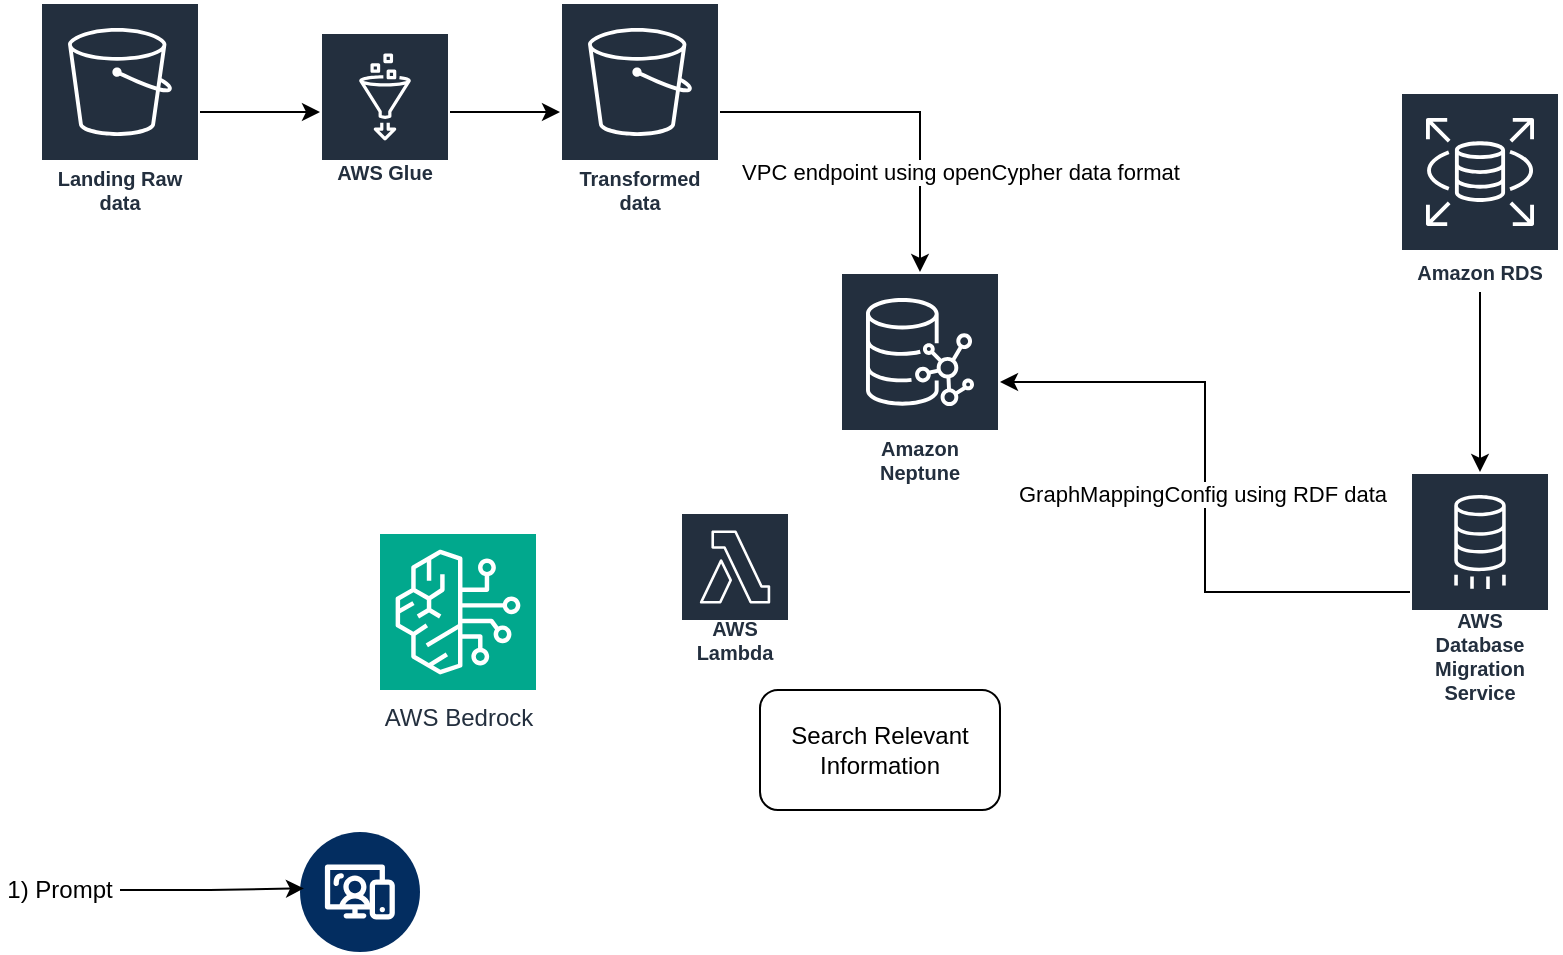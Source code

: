 <mxfile version="24.2.1" type="github">
  <diagram name="Page-1" id="La7oOdKlawiChqHNvthz">
    <mxGraphModel dx="1562" dy="853" grid="1" gridSize="10" guides="1" tooltips="1" connect="1" arrows="1" fold="1" page="1" pageScale="1" pageWidth="850" pageHeight="1100" math="0" shadow="0">
      <root>
        <mxCell id="0" />
        <mxCell id="1" parent="0" />
        <mxCell id="3Z73C1P6llnlQoY8jPXV-1" value="" style="verticalLabelPosition=bottom;aspect=fixed;html=1;shape=mxgraph.salesforce.web2;" vertex="1" parent="1">
          <mxGeometry x="190" y="420" width="60" height="60" as="geometry" />
        </mxCell>
        <mxCell id="3Z73C1P6llnlQoY8jPXV-2" value="1) Prompt" style="text;html=1;align=center;verticalAlign=middle;whiteSpace=wrap;rounded=0;" vertex="1" parent="1">
          <mxGeometry x="40" y="434" width="60" height="30" as="geometry" />
        </mxCell>
        <mxCell id="3Z73C1P6llnlQoY8jPXV-3" style="edgeStyle=orthogonalEdgeStyle;rounded=0;orthogonalLoop=1;jettySize=auto;html=1;entryX=0.033;entryY=0.47;entryDx=0;entryDy=0;entryPerimeter=0;" edge="1" parent="1" source="3Z73C1P6llnlQoY8jPXV-2" target="3Z73C1P6llnlQoY8jPXV-1">
          <mxGeometry relative="1" as="geometry" />
        </mxCell>
        <mxCell id="3Z73C1P6llnlQoY8jPXV-13" value="" style="edgeStyle=orthogonalEdgeStyle;rounded=0;orthogonalLoop=1;jettySize=auto;html=1;" edge="1" parent="1" source="3Z73C1P6llnlQoY8jPXV-21" target="3Z73C1P6llnlQoY8jPXV-12">
          <mxGeometry relative="1" as="geometry">
            <mxPoint x="500" y="80" as="sourcePoint" />
          </mxGeometry>
        </mxCell>
        <mxCell id="3Z73C1P6llnlQoY8jPXV-15" value="VPC endpoint using openCypher data format" style="edgeLabel;html=1;align=center;verticalAlign=middle;resizable=0;points=[];" vertex="1" connectable="0" parent="3Z73C1P6llnlQoY8jPXV-13">
          <mxGeometry x="-0.176" y="1" relative="1" as="geometry">
            <mxPoint x="46" y="31" as="offset" />
          </mxGeometry>
        </mxCell>
        <mxCell id="3Z73C1P6llnlQoY8jPXV-9" value="AWS Lambda" style="sketch=0;outlineConnect=0;fontColor=#232F3E;gradientColor=none;strokeColor=#ffffff;fillColor=#232F3E;dashed=0;verticalLabelPosition=middle;verticalAlign=bottom;align=center;html=1;whiteSpace=wrap;fontSize=10;fontStyle=1;spacing=3;shape=mxgraph.aws4.productIcon;prIcon=mxgraph.aws4.lambda;" vertex="1" parent="1">
          <mxGeometry x="380" y="260" width="55" height="80" as="geometry" />
        </mxCell>
        <mxCell id="3Z73C1P6llnlQoY8jPXV-12" value="Amazon Neptune" style="sketch=0;outlineConnect=0;fontColor=#232F3E;gradientColor=none;strokeColor=#ffffff;fillColor=#232F3E;dashed=0;verticalLabelPosition=middle;verticalAlign=bottom;align=center;html=1;whiteSpace=wrap;fontSize=10;fontStyle=1;spacing=3;shape=mxgraph.aws4.productIcon;prIcon=mxgraph.aws4.neptune;" vertex="1" parent="1">
          <mxGeometry x="460" y="140" width="80" height="110" as="geometry" />
        </mxCell>
        <mxCell id="3Z73C1P6llnlQoY8jPXV-24" style="edgeStyle=orthogonalEdgeStyle;rounded=0;orthogonalLoop=1;jettySize=auto;html=1;" edge="1" parent="1" source="3Z73C1P6llnlQoY8jPXV-18" target="3Z73C1P6llnlQoY8jPXV-21">
          <mxGeometry relative="1" as="geometry" />
        </mxCell>
        <mxCell id="3Z73C1P6llnlQoY8jPXV-18" value="AWS Glue" style="sketch=0;outlineConnect=0;fontColor=#232F3E;gradientColor=none;strokeColor=#ffffff;fillColor=#232F3E;dashed=0;verticalLabelPosition=middle;verticalAlign=bottom;align=center;html=1;whiteSpace=wrap;fontSize=10;fontStyle=1;spacing=3;shape=mxgraph.aws4.productIcon;prIcon=mxgraph.aws4.glue;" vertex="1" parent="1">
          <mxGeometry x="200" y="20" width="65" height="80" as="geometry" />
        </mxCell>
        <mxCell id="3Z73C1P6llnlQoY8jPXV-28" style="edgeStyle=orthogonalEdgeStyle;rounded=0;orthogonalLoop=1;jettySize=auto;html=1;" edge="1" parent="1" source="3Z73C1P6llnlQoY8jPXV-19" target="3Z73C1P6llnlQoY8jPXV-27">
          <mxGeometry relative="1" as="geometry" />
        </mxCell>
        <mxCell id="3Z73C1P6llnlQoY8jPXV-19" value="Amazon RDS" style="sketch=0;outlineConnect=0;fontColor=#232F3E;gradientColor=none;strokeColor=#ffffff;fillColor=#232F3E;dashed=0;verticalLabelPosition=middle;verticalAlign=bottom;align=center;html=1;whiteSpace=wrap;fontSize=10;fontStyle=1;spacing=3;shape=mxgraph.aws4.productIcon;prIcon=mxgraph.aws4.rds;" vertex="1" parent="1">
          <mxGeometry x="740" y="50" width="80" height="100" as="geometry" />
        </mxCell>
        <mxCell id="3Z73C1P6llnlQoY8jPXV-23" style="edgeStyle=orthogonalEdgeStyle;rounded=0;orthogonalLoop=1;jettySize=auto;html=1;" edge="1" parent="1" source="3Z73C1P6llnlQoY8jPXV-20" target="3Z73C1P6llnlQoY8jPXV-18">
          <mxGeometry relative="1" as="geometry" />
        </mxCell>
        <mxCell id="3Z73C1P6llnlQoY8jPXV-20" value="Landing Raw data" style="sketch=0;outlineConnect=0;fontColor=#232F3E;gradientColor=none;strokeColor=#ffffff;fillColor=#232F3E;dashed=0;verticalLabelPosition=middle;verticalAlign=bottom;align=center;html=1;whiteSpace=wrap;fontSize=10;fontStyle=1;spacing=3;shape=mxgraph.aws4.productIcon;prIcon=mxgraph.aws4.s3;" vertex="1" parent="1">
          <mxGeometry x="60" y="5" width="80" height="110" as="geometry" />
        </mxCell>
        <mxCell id="3Z73C1P6llnlQoY8jPXV-21" value="Transformed data" style="sketch=0;outlineConnect=0;fontColor=#232F3E;gradientColor=none;strokeColor=#ffffff;fillColor=#232F3E;dashed=0;verticalLabelPosition=middle;verticalAlign=bottom;align=center;html=1;whiteSpace=wrap;fontSize=10;fontStyle=1;spacing=3;shape=mxgraph.aws4.productIcon;prIcon=mxgraph.aws4.s3;" vertex="1" parent="1">
          <mxGeometry x="320" y="5" width="80" height="110" as="geometry" />
        </mxCell>
        <mxCell id="3Z73C1P6llnlQoY8jPXV-29" style="edgeStyle=orthogonalEdgeStyle;rounded=0;orthogonalLoop=1;jettySize=auto;html=1;" edge="1" parent="1" source="3Z73C1P6llnlQoY8jPXV-27" target="3Z73C1P6llnlQoY8jPXV-12">
          <mxGeometry relative="1" as="geometry" />
        </mxCell>
        <mxCell id="3Z73C1P6llnlQoY8jPXV-30" value="GraphMappingConfig using RDF data" style="edgeLabel;html=1;align=center;verticalAlign=middle;resizable=0;points=[];" vertex="1" connectable="0" parent="3Z73C1P6llnlQoY8jPXV-29">
          <mxGeometry x="0.046" relative="1" as="geometry">
            <mxPoint x="-2" y="10" as="offset" />
          </mxGeometry>
        </mxCell>
        <mxCell id="3Z73C1P6llnlQoY8jPXV-27" value="AWS Database Migration Service" style="sketch=0;outlineConnect=0;fontColor=#232F3E;gradientColor=none;strokeColor=#ffffff;fillColor=#232F3E;dashed=0;verticalLabelPosition=middle;verticalAlign=bottom;align=center;html=1;whiteSpace=wrap;fontSize=10;fontStyle=1;spacing=3;shape=mxgraph.aws4.productIcon;prIcon=mxgraph.aws4.database_migration_service;" vertex="1" parent="1">
          <mxGeometry x="745" y="240" width="70" height="120" as="geometry" />
        </mxCell>
        <mxCell id="3Z73C1P6llnlQoY8jPXV-31" value="AWS Bedrock" style="sketch=0;points=[[0,0,0],[0.25,0,0],[0.5,0,0],[0.75,0,0],[1,0,0],[0,1,0],[0.25,1,0],[0.5,1,0],[0.75,1,0],[1,1,0],[0,0.25,0],[0,0.5,0],[0,0.75,0],[1,0.25,0],[1,0.5,0],[1,0.75,0]];outlineConnect=0;fontColor=#232F3E;fillColor=#01A88D;strokeColor=#ffffff;dashed=0;verticalLabelPosition=bottom;verticalAlign=top;align=center;html=1;fontSize=12;fontStyle=0;aspect=fixed;shape=mxgraph.aws4.resourceIcon;resIcon=mxgraph.aws4.bedrock;" vertex="1" parent="1">
          <mxGeometry x="230" y="271" width="78" height="78" as="geometry" />
        </mxCell>
        <mxCell id="3Z73C1P6llnlQoY8jPXV-32" value="Search Relevant Information" style="rounded=1;whiteSpace=wrap;html=1;" vertex="1" parent="1">
          <mxGeometry x="420" y="349" width="120" height="60" as="geometry" />
        </mxCell>
      </root>
    </mxGraphModel>
  </diagram>
</mxfile>
